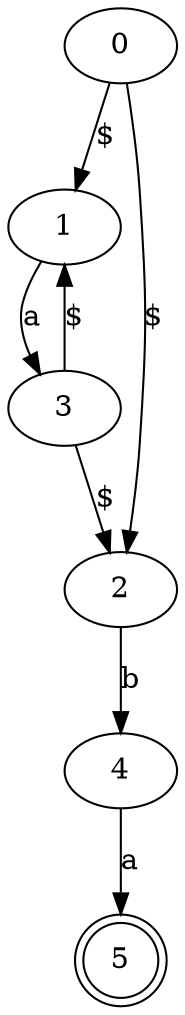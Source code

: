 digraph G {
	0 -> 1 [label="$"];
	0 -> 2 [label="$"];
	1 -> 3 [label="a"];
	2 -> 4 [label="b"];
	3 -> 2 [label="$"];
	3 -> 1 [label="$"];
	4 -> 5 [label="a"];
	5 [shape=doublecircle];
}
